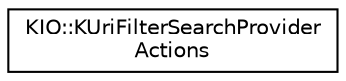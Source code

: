 digraph "Graphical Class Hierarchy"
{
  edge [fontname="Helvetica",fontsize="10",labelfontname="Helvetica",labelfontsize="10"];
  node [fontname="Helvetica",fontsize="10",shape=record];
  rankdir="LR";
  Node0 [label="KIO::KUriFilterSearchProvider\lActions",height=0.2,width=0.4,color="black", fillcolor="white", style="filled",URL="$classKIO_1_1KUriFilterSearchProviderActions.html",tooltip="This class is a manager for web shortcuts. "];
}
